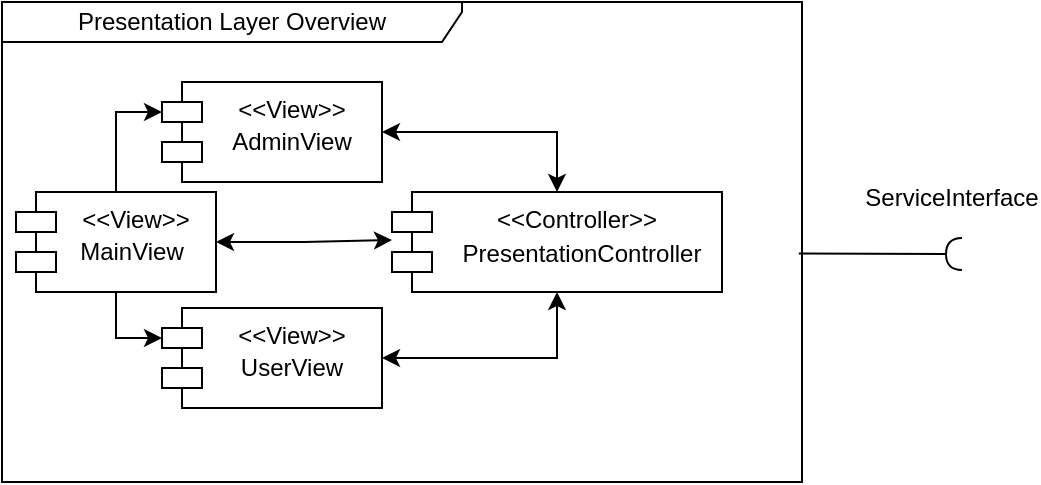 <mxfile version="22.1.22" type="embed" pages="3">
  <diagram name="Pagina-1" id="c3PeMlmYhVm_OtVVrb6A">
    <mxGraphModel dx="867" dy="788" grid="0" gridSize="10" guides="1" tooltips="1" connect="1" arrows="1" fold="1" page="1" pageScale="1" pageWidth="827" pageHeight="1169" math="0" shadow="0">
      <root>
        <mxCell id="0" />
        <mxCell id="1" parent="0" />
        <mxCell id="SnBdltg-QybXKME15Al6-14" value="Presentation Layer Overview" style="shape=umlFrame;whiteSpace=wrap;html=1;pointerEvents=0;width=230;height=20;" parent="1" vertex="1">
          <mxGeometry x="190" y="1036" width="400" height="240" as="geometry" />
        </mxCell>
        <mxCell id="SnBdltg-QybXKME15Al6-20" style="edgeStyle=orthogonalEdgeStyle;rounded=0;orthogonalLoop=1;jettySize=auto;html=1;exitX=1;exitY=0.5;exitDx=0;exitDy=0;entryX=0.5;entryY=0;entryDx=0;entryDy=0;startArrow=classic;startFill=1;" parent="1" source="SnBdltg-QybXKME15Al6-15" target="SnBdltg-QybXKME15Al6-17" edge="1">
          <mxGeometry relative="1" as="geometry" />
        </mxCell>
        <mxCell id="SnBdltg-QybXKME15Al6-15" value="&amp;lt;&amp;lt;View&amp;gt;&amp;gt;" style="shape=module;align=left;spacingLeft=20;align=center;verticalAlign=top;whiteSpace=wrap;html=1;" parent="1" vertex="1">
          <mxGeometry x="270" y="1076" width="110" height="50" as="geometry" />
        </mxCell>
        <mxCell id="SnBdltg-QybXKME15Al6-21" style="edgeStyle=orthogonalEdgeStyle;rounded=0;orthogonalLoop=1;jettySize=auto;html=1;exitX=1;exitY=0.5;exitDx=0;exitDy=0;entryX=0.5;entryY=1;entryDx=0;entryDy=0;startArrow=classic;startFill=1;" parent="1" source="SnBdltg-QybXKME15Al6-16" target="SnBdltg-QybXKME15Al6-17" edge="1">
          <mxGeometry relative="1" as="geometry" />
        </mxCell>
        <mxCell id="SnBdltg-QybXKME15Al6-16" value="&amp;lt;&amp;lt;View&amp;gt;&amp;gt;" style="shape=module;align=left;spacingLeft=20;align=center;verticalAlign=top;whiteSpace=wrap;html=1;" parent="1" vertex="1">
          <mxGeometry x="270" y="1189" width="110" height="50" as="geometry" />
        </mxCell>
        <mxCell id="SnBdltg-QybXKME15Al6-17" value="&amp;lt;&amp;lt;Controller&amp;gt;&amp;gt;" style="shape=module;align=left;spacingLeft=20;align=center;verticalAlign=top;whiteSpace=wrap;html=1;" parent="1" vertex="1">
          <mxGeometry x="385" y="1131" width="165" height="50" as="geometry" />
        </mxCell>
        <mxCell id="SnBdltg-QybXKME15Al6-18" value="AdminView" style="text;html=1;align=center;verticalAlign=middle;whiteSpace=wrap;rounded=0;" parent="1" vertex="1">
          <mxGeometry x="305" y="1096" width="60" height="20" as="geometry" />
        </mxCell>
        <mxCell id="SnBdltg-QybXKME15Al6-19" value="UserView" style="text;html=1;align=center;verticalAlign=middle;whiteSpace=wrap;rounded=0;" parent="1" vertex="1">
          <mxGeometry x="305" y="1209" width="60" height="20" as="geometry" />
        </mxCell>
        <mxCell id="SnBdltg-QybXKME15Al6-22" value="PresentationController" style="text;html=1;align=center;verticalAlign=middle;whiteSpace=wrap;rounded=0;" parent="1" vertex="1">
          <mxGeometry x="412" y="1148.5" width="136" height="27.5" as="geometry" />
        </mxCell>
        <mxCell id="SnBdltg-QybXKME15Al6-23" value="" style="rounded=0;orthogonalLoop=1;jettySize=auto;html=1;endArrow=halfCircle;endFill=0;endSize=6;strokeWidth=1;sketch=0;exitX=0.996;exitY=0.524;exitDx=0;exitDy=0;exitPerimeter=0;" parent="1" source="SnBdltg-QybXKME15Al6-14" edge="1">
          <mxGeometry relative="1" as="geometry">
            <mxPoint x="710" y="1131" as="sourcePoint" />
            <mxPoint x="670" y="1162" as="targetPoint" />
          </mxGeometry>
        </mxCell>
        <mxCell id="83ZFZFlEOQy8HvO4o5qj-17" value="&amp;lt;&amp;lt;View&amp;gt;&amp;gt;" style="shape=module;align=left;spacingLeft=20;align=center;verticalAlign=top;whiteSpace=wrap;html=1;" parent="1" vertex="1">
          <mxGeometry x="197" y="1131" width="100" height="50" as="geometry" />
        </mxCell>
        <mxCell id="83ZFZFlEOQy8HvO4o5qj-18" value="MainView" style="text;html=1;align=center;verticalAlign=middle;whiteSpace=wrap;rounded=0;" parent="1" vertex="1">
          <mxGeometry x="225" y="1146" width="60" height="30" as="geometry" />
        </mxCell>
        <mxCell id="83ZFZFlEOQy8HvO4o5qj-21" style="edgeStyle=orthogonalEdgeStyle;rounded=0;orthogonalLoop=1;jettySize=auto;html=1;endArrow=classic;endFill=1;startArrow=classic;startFill=1;" parent="1" source="83ZFZFlEOQy8HvO4o5qj-17" edge="1">
          <mxGeometry relative="1" as="geometry">
            <mxPoint x="385" y="1155" as="targetPoint" />
          </mxGeometry>
        </mxCell>
        <mxCell id="83ZFZFlEOQy8HvO4o5qj-22" style="edgeStyle=orthogonalEdgeStyle;rounded=0;orthogonalLoop=1;jettySize=auto;html=1;entryX=0;entryY=0;entryDx=0;entryDy=15;entryPerimeter=0;" parent="1" source="83ZFZFlEOQy8HvO4o5qj-17" target="SnBdltg-QybXKME15Al6-15" edge="1">
          <mxGeometry relative="1" as="geometry" />
        </mxCell>
        <mxCell id="83ZFZFlEOQy8HvO4o5qj-24" style="edgeStyle=orthogonalEdgeStyle;rounded=0;orthogonalLoop=1;jettySize=auto;html=1;entryX=0;entryY=0;entryDx=0;entryDy=15;entryPerimeter=0;" parent="1" source="83ZFZFlEOQy8HvO4o5qj-17" target="SnBdltg-QybXKME15Al6-16" edge="1">
          <mxGeometry relative="1" as="geometry" />
        </mxCell>
        <mxCell id="83ZFZFlEOQy8HvO4o5qj-25" value="ServiceInterface" style="text;html=1;align=center;verticalAlign=middle;whiteSpace=wrap;rounded=0;" parent="1" vertex="1">
          <mxGeometry x="635" y="1118.5" width="60" height="30" as="geometry" />
        </mxCell>
      </root>
    </mxGraphModel>
  </diagram>
  <diagram id="l8BSbbawQsfUxA45AEC7" name="Pagina-2">
    <mxGraphModel dx="1235" dy="655" grid="0" gridSize="10" guides="1" tooltips="1" connect="1" arrows="1" fold="1" page="1" pageScale="1" pageWidth="827" pageHeight="1169" math="0" shadow="0">
      <root>
        <mxCell id="0" />
        <mxCell id="1" parent="0" />
        <mxCell id="5e6Cy8_qdP70tfMI_Fxi-5" value="" style="verticalLabelPosition=bottom;verticalAlign=top;html=1;shape=hexagon;perimeter=hexagonPerimeter2;arcSize=6;size=0.27;rotation=90;rounded=1;fillColor=#dae8fc;strokeColor=#6c8ebf;" parent="1" vertex="1">
          <mxGeometry x="221.33" y="-179.62" width="382.12" height="812.35" as="geometry" />
        </mxCell>
        <mxCell id="xdu60dgik_DpMoB7qfmR-3" value="" style="verticalLabelPosition=bottom;verticalAlign=top;html=1;shape=hexagon;perimeter=hexagonPerimeter2;arcSize=6;size=0.27;rotation=-90;rounded=1;fillColor=#d5e8d4;strokeColor=#82b366;" parent="1" vertex="1">
          <mxGeometry x="273.78" y="9.43" width="279.63" height="434.26" as="geometry" />
        </mxCell>
        <mxCell id="5e6Cy8_qdP70tfMI_Fxi-6" value="" style="verticalLabelPosition=bottom;verticalAlign=top;html=1;shape=hexagon;perimeter=hexagonPerimeter2;arcSize=6;size=0.27;rotation=90;fillColor=#f8cecc;strokeColor=#b85450;rounded=1;" parent="1" vertex="1">
          <mxGeometry x="315.5" y="64.5" width="196.19" height="320.83" as="geometry" />
        </mxCell>
        <mxCell id="5e6Cy8_qdP70tfMI_Fxi-7" value="Domain" style="text;html=1;align=center;verticalAlign=middle;whiteSpace=wrap;rounded=0;" parent="1" vertex="1">
          <mxGeometry x="383.6" y="130" width="60" height="30" as="geometry" />
        </mxCell>
        <mxCell id="xdu60dgik_DpMoB7qfmR-1" value="&amp;lt;&amp;lt;Domain&amp;gt;&amp;gt;" style="shape=module;align=left;spacingLeft=20;align=center;verticalAlign=top;whiteSpace=wrap;html=1;" parent="1" vertex="1">
          <mxGeometry x="370" y="203" width="100" height="50" as="geometry" />
        </mxCell>
        <mxCell id="xdu60dgik_DpMoB7qfmR-2" value="Domain" style="text;html=1;align=center;verticalAlign=middle;whiteSpace=wrap;rounded=0;" parent="1" vertex="1">
          <mxGeometry x="400" y="220" width="60" height="23" as="geometry" />
        </mxCell>
        <mxCell id="xdu60dgik_DpMoB7qfmR-4" value="Application" style="text;html=1;align=center;verticalAlign=middle;whiteSpace=wrap;rounded=0;" parent="1" vertex="1">
          <mxGeometry x="389.3" y="90" width="60" height="30" as="geometry" />
        </mxCell>
        <mxCell id="xdu60dgik_DpMoB7qfmR-5" value="Infrastructure" style="text;html=1;align=center;verticalAlign=middle;whiteSpace=wrap;rounded=0;" parent="1" vertex="1">
          <mxGeometry x="374.6" y="40" width="78" height="30" as="geometry" />
        </mxCell>
        <mxCell id="fMfReAXOut_ZUWQkNyzk-4" value="" style="rounded=0;whiteSpace=wrap;html=1;" parent="1" vertex="1">
          <mxGeometry x="240" y="260" width="70" height="30" as="geometry" />
        </mxCell>
        <mxCell id="fMfReAXOut_ZUWQkNyzk-5" value="&amp;lt;&amp;lt;Port&amp;gt;&amp;gt;" style="text;html=1;align=center;verticalAlign=middle;whiteSpace=wrap;rounded=0;" parent="1" vertex="1">
          <mxGeometry x="245" y="260" width="60" height="18.44" as="geometry" />
        </mxCell>
        <mxCell id="fMfReAXOut_ZUWQkNyzk-6" value="LoginPort" style="text;html=1;align=center;verticalAlign=middle;whiteSpace=wrap;rounded=0;" parent="1" vertex="1">
          <mxGeometry x="232.5" y="270" width="85" height="20" as="geometry" />
        </mxCell>
        <mxCell id="Nb3YqzTf6RpgEYNNnN5U-3" value="" style="rounded=0;whiteSpace=wrap;html=1;" vertex="1" parent="1">
          <mxGeometry x="240" y="209.91" width="70" height="30" as="geometry" />
        </mxCell>
        <mxCell id="Nb3YqzTf6RpgEYNNnN5U-4" value="&amp;lt;&amp;lt;Port&amp;gt;&amp;gt;" style="text;html=1;align=center;verticalAlign=middle;whiteSpace=wrap;rounded=0;" vertex="1" parent="1">
          <mxGeometry x="245" y="209.91" width="60" height="18.44" as="geometry" />
        </mxCell>
        <mxCell id="Nb3YqzTf6RpgEYNNnN5U-5" value="UserPort" style="text;html=1;align=center;verticalAlign=middle;whiteSpace=wrap;rounded=0;" vertex="1" parent="1">
          <mxGeometry x="232.5" y="219.91" width="85" height="20" as="geometry" />
        </mxCell>
        <mxCell id="Nb3YqzTf6RpgEYNNnN5U-6" value="" style="rounded=0;whiteSpace=wrap;html=1;" vertex="1" parent="1">
          <mxGeometry x="240" y="160" width="70" height="30" as="geometry" />
        </mxCell>
        <mxCell id="Nb3YqzTf6RpgEYNNnN5U-7" value="&amp;lt;&amp;lt;Port&amp;gt;&amp;gt;" style="text;html=1;align=center;verticalAlign=middle;whiteSpace=wrap;rounded=0;" vertex="1" parent="1">
          <mxGeometry x="245" y="160" width="60" height="18.44" as="geometry" />
        </mxCell>
        <mxCell id="Nb3YqzTf6RpgEYNNnN5U-8" value="AdminPort" style="text;html=1;align=center;verticalAlign=middle;whiteSpace=wrap;rounded=0;" vertex="1" parent="1">
          <mxGeometry x="232.5" y="170" width="85" height="20" as="geometry" />
        </mxCell>
        <mxCell id="Nb3YqzTf6RpgEYNNnN5U-9" value="" style="rounded=0;whiteSpace=wrap;html=1;" vertex="1" parent="1">
          <mxGeometry x="510" y="261.56" width="90" height="30" as="geometry" />
        </mxCell>
        <mxCell id="Nb3YqzTf6RpgEYNNnN5U-10" value="&amp;lt;&amp;lt;Port&amp;gt;&amp;gt;" style="text;html=1;align=center;verticalAlign=middle;whiteSpace=wrap;rounded=0;" vertex="1" parent="1">
          <mxGeometry x="524.19" y="261.56" width="60" height="18.44" as="geometry" />
        </mxCell>
        <mxCell id="Nb3YqzTf6RpgEYNNnN5U-11" value="RideRepository" style="text;html=1;align=center;verticalAlign=middle;whiteSpace=wrap;rounded=0;" vertex="1" parent="1">
          <mxGeometry x="511.69" y="271.56" width="85" height="20" as="geometry" />
        </mxCell>
        <mxCell id="Nb3YqzTf6RpgEYNNnN5U-12" value="" style="rounded=0;whiteSpace=wrap;html=1;" vertex="1" parent="1">
          <mxGeometry x="510" y="211.47" width="90" height="30" as="geometry" />
        </mxCell>
        <mxCell id="Nb3YqzTf6RpgEYNNnN5U-13" value="&amp;lt;&amp;lt;Port&amp;gt;&amp;gt;" style="text;html=1;align=center;verticalAlign=middle;whiteSpace=wrap;rounded=0;" vertex="1" parent="1">
          <mxGeometry x="524.19" y="211.47" width="60" height="18.44" as="geometry" />
        </mxCell>
        <mxCell id="Nb3YqzTf6RpgEYNNnN5U-14" value="UserRepository" style="text;html=1;align=center;verticalAlign=middle;whiteSpace=wrap;rounded=0;" vertex="1" parent="1">
          <mxGeometry x="511.69" y="221.47" width="85" height="20" as="geometry" />
        </mxCell>
        <mxCell id="Nb3YqzTf6RpgEYNNnN5U-30" style="rounded=0;orthogonalLoop=1;jettySize=auto;html=1;exitX=1;exitY=0.5;exitDx=0;exitDy=0;entryX=0;entryY=0.25;entryDx=0;entryDy=0;strokeColor=default;startArrow=classic;startFill=1;endArrow=none;endFill=0;" edge="1" parent="1" source="Nb3YqzTf6RpgEYNNnN5U-15" target="Nb3YqzTf6RpgEYNNnN5U-28">
          <mxGeometry relative="1" as="geometry" />
        </mxCell>
        <mxCell id="Nb3YqzTf6RpgEYNNnN5U-15" value="" style="rounded=0;whiteSpace=wrap;html=1;" vertex="1" parent="1">
          <mxGeometry x="510" y="161.56" width="90" height="30" as="geometry" />
        </mxCell>
        <mxCell id="Nb3YqzTf6RpgEYNNnN5U-16" value="&amp;lt;&amp;lt;Port&amp;gt;&amp;gt;" style="text;html=1;align=center;verticalAlign=middle;whiteSpace=wrap;rounded=0;" vertex="1" parent="1">
          <mxGeometry x="524.19" y="161.56" width="60" height="18.44" as="geometry" />
        </mxCell>
        <mxCell id="Nb3YqzTf6RpgEYNNnN5U-17" value="EBikeRepository" style="text;html=1;align=center;verticalAlign=middle;whiteSpace=wrap;rounded=0;" vertex="1" parent="1">
          <mxGeometry x="511.69" y="171.56" width="85" height="20" as="geometry" />
        </mxCell>
        <mxCell id="Nb3YqzTf6RpgEYNNnN5U-19" style="rounded=0;orthogonalLoop=1;jettySize=auto;html=1;exitX=1;exitY=0.5;exitDx=0;exitDy=0;entryX=0;entryY=0.5;entryDx=0;entryDy=0;" edge="1" parent="1" source="Nb3YqzTf6RpgEYNNnN5U-18" target="Nb3YqzTf6RpgEYNNnN5U-8">
          <mxGeometry relative="1" as="geometry" />
        </mxCell>
        <mxCell id="Nb3YqzTf6RpgEYNNnN5U-20" style="rounded=0;orthogonalLoop=1;jettySize=auto;html=1;exitX=1;exitY=0.5;exitDx=0;exitDy=0;entryX=0;entryY=0.25;entryDx=0;entryDy=0;" edge="1" parent="1" source="Nb3YqzTf6RpgEYNNnN5U-18" target="Nb3YqzTf6RpgEYNNnN5U-5">
          <mxGeometry relative="1" as="geometry" />
        </mxCell>
        <mxCell id="Nb3YqzTf6RpgEYNNnN5U-21" style="rounded=0;orthogonalLoop=1;jettySize=auto;html=1;exitX=1;exitY=0.5;exitDx=0;exitDy=0;entryX=0;entryY=0.25;entryDx=0;entryDy=0;" edge="1" parent="1" source="Nb3YqzTf6RpgEYNNnN5U-18" target="fMfReAXOut_ZUWQkNyzk-6">
          <mxGeometry relative="1" as="geometry" />
        </mxCell>
        <mxCell id="Nb3YqzTf6RpgEYNNnN5U-18" value="&amp;lt;&amp;lt;Adapter&amp;gt;&amp;gt;" style="shape=module;align=left;spacingLeft=20;align=center;verticalAlign=top;whiteSpace=wrap;html=1;" vertex="1" parent="1">
          <mxGeometry x="30" y="199.91" width="120" height="50" as="geometry" />
        </mxCell>
        <mxCell id="Nb3YqzTf6RpgEYNNnN5U-22" value="ViewAdapter" style="text;html=1;align=center;verticalAlign=middle;whiteSpace=wrap;rounded=0;" vertex="1" parent="1">
          <mxGeometry x="60" y="216.5" width="80" height="23.5" as="geometry" />
        </mxCell>
        <mxCell id="Nb3YqzTf6RpgEYNNnN5U-25" style="edgeStyle=orthogonalEdgeStyle;rounded=0;orthogonalLoop=1;jettySize=auto;html=1;exitX=0.5;exitY=0;exitDx=0;exitDy=0;endArrow=none;endFill=0;entryX=0.5;entryY=1;entryDx=0;entryDy=0;" edge="1" parent="1" source="Nb3YqzTf6RpgEYNNnN5U-24" target="Nb3YqzTf6RpgEYNNnN5U-18">
          <mxGeometry relative="1" as="geometry">
            <mxPoint x="40" y="450" as="targetPoint" />
          </mxGeometry>
        </mxCell>
        <mxCell id="Nb3YqzTf6RpgEYNNnN5U-24" value="" style="ellipse;whiteSpace=wrap;html=1;aspect=fixed;" vertex="1" parent="1">
          <mxGeometry x="70" y="443.69" width="40" height="40" as="geometry" />
        </mxCell>
        <mxCell id="Nb3YqzTf6RpgEYNNnN5U-26" value="PresentationController" style="text;html=1;align=center;verticalAlign=middle;whiteSpace=wrap;rounded=0;" vertex="1" parent="1">
          <mxGeometry x="130" y="430" width="60" height="30" as="geometry" />
        </mxCell>
        <mxCell id="Nb3YqzTf6RpgEYNNnN5U-40" style="rounded=0;orthogonalLoop=1;jettySize=auto;html=1;exitX=0.5;exitY=0;exitDx=0;exitDy=0;entryX=0.5;entryY=1;entryDx=0;entryDy=0;startArrow=classic;startFill=1;endArrow=classicThin;endFill=1;" edge="1" parent="1" source="Nb3YqzTf6RpgEYNNnN5U-37" target="Nb3YqzTf6RpgEYNNnN5U-27">
          <mxGeometry relative="1" as="geometry" />
        </mxCell>
        <mxCell id="Nb3YqzTf6RpgEYNNnN5U-35" style="edgeStyle=orthogonalEdgeStyle;rounded=0;orthogonalLoop=1;jettySize=auto;html=1;exitX=1;exitY=0.5;exitDx=0;exitDy=0;entryX=0.068;entryY=0.62;entryDx=0;entryDy=0;entryPerimeter=0;startArrow=classic;startFill=1;endArrow=none;endFill=0;" edge="1" parent="1" source="Nb3YqzTf6RpgEYNNnN5U-9" target="Nb3YqzTf6RpgEYNNnN5U-33">
          <mxGeometry relative="1" as="geometry" />
        </mxCell>
        <mxCell id="Nb3YqzTf6RpgEYNNnN5U-36" style="edgeStyle=orthogonalEdgeStyle;rounded=0;orthogonalLoop=1;jettySize=auto;html=1;exitX=1;exitY=0.5;exitDx=0;exitDy=0;entryX=0.06;entryY=0.629;entryDx=0;entryDy=0;entryPerimeter=0;startArrow=classic;startFill=1;endArrow=none;endFill=0;" edge="1" parent="1" source="Nb3YqzTf6RpgEYNNnN5U-12" target="Nb3YqzTf6RpgEYNNnN5U-31">
          <mxGeometry relative="1" as="geometry" />
        </mxCell>
        <mxCell id="Nb3YqzTf6RpgEYNNnN5U-37" value="" style="shape=module;align=left;spacingLeft=20;align=center;verticalAlign=top;whiteSpace=wrap;html=1;" vertex="1" parent="1">
          <mxGeometry x="701" y="433.19" width="100" height="50" as="geometry" />
        </mxCell>
        <mxCell id="Nb3YqzTf6RpgEYNNnN5U-38" value="" style="shape=module;align=left;spacingLeft=20;align=center;verticalAlign=top;whiteSpace=wrap;html=1;" vertex="1" parent="1">
          <mxGeometry x="694" y="437.88" width="100" height="50" as="geometry" />
        </mxCell>
        <mxCell id="Nb3YqzTf6RpgEYNNnN5U-39" value="&amp;lt;&amp;lt;Database&amp;gt;&amp;gt;" style="shape=module;align=left;spacingLeft=20;align=center;verticalAlign=top;whiteSpace=wrap;html=1;" vertex="1" parent="1">
          <mxGeometry x="684" y="444.19" width="100" height="50" as="geometry" />
        </mxCell>
        <mxCell id="Nb3YqzTf6RpgEYNNnN5U-27" value="&amp;lt;&amp;lt;Adapter&amp;gt;&amp;gt;" style="shape=module;align=left;spacingLeft=20;align=center;verticalAlign=top;whiteSpace=wrap;html=1;" vertex="1" parent="1">
          <mxGeometry x="670" y="147.67" width="160" height="46.22" as="geometry" />
        </mxCell>
        <mxCell id="Nb3YqzTf6RpgEYNNnN5U-28" value="EBikeRepositoryAdapter" style="text;html=1;align=center;verticalAlign=middle;whiteSpace=wrap;rounded=0;" vertex="1" parent="1">
          <mxGeometry x="690" y="171.56" width="146" height="18.41" as="geometry" />
        </mxCell>
        <mxCell id="Nb3YqzTf6RpgEYNNnN5U-31" value="&amp;lt;&amp;lt;Adapter&amp;gt;&amp;gt;" style="shape=module;align=left;spacingLeft=20;align=center;verticalAlign=top;whiteSpace=wrap;html=1;" vertex="1" parent="1">
          <mxGeometry x="670" y="198.1" width="160" height="44" as="geometry" />
        </mxCell>
        <mxCell id="Nb3YqzTf6RpgEYNNnN5U-32" value="RideRepositoryAdapter" style="text;html=1;align=center;verticalAlign=middle;whiteSpace=wrap;rounded=0;" vertex="1" parent="1">
          <mxGeometry x="684" y="223.69" width="146" height="18.41" as="geometry" />
        </mxCell>
        <mxCell id="Nb3YqzTf6RpgEYNNnN5U-33" value="&amp;lt;&amp;lt;Adapter&amp;gt;&amp;gt;" style="shape=module;align=left;spacingLeft=20;align=center;verticalAlign=top;whiteSpace=wrap;html=1;" vertex="1" parent="1">
          <mxGeometry x="670" y="249.91" width="160" height="44" as="geometry" />
        </mxCell>
        <mxCell id="Nb3YqzTf6RpgEYNNnN5U-34" value="UserRepositoryAdapter" style="text;html=1;align=center;verticalAlign=middle;whiteSpace=wrap;rounded=0;" vertex="1" parent="1">
          <mxGeometry x="684" y="273.78" width="146" height="18.41" as="geometry" />
        </mxCell>
      </root>
    </mxGraphModel>
  </diagram>
  <diagram id="Zp_OtOlyOws5o3_Pl5HQ" name="Page-3">
    <mxGraphModel dx="867" dy="788" grid="1" gridSize="10" guides="1" tooltips="1" connect="1" arrows="1" fold="1" page="1" pageScale="1" pageWidth="850" pageHeight="1100" math="0" shadow="0">
      <root>
        <mxCell id="0" />
        <mxCell id="1" parent="0" />
        <mxCell id="NRUBaz2XiSX1UWcu7v3M-1" value="&lt;font style=&quot;font-size: 14px;&quot;&gt;&amp;lt;&amp;lt;Presentation Layer&amp;gt;&amp;gt;&lt;/font&gt;" style="shape=module;align=left;spacingLeft=20;align=center;verticalAlign=top;whiteSpace=wrap;html=1;" vertex="1" parent="1">
          <mxGeometry x="250" width="316" height="80" as="geometry" />
        </mxCell>
        <mxCell id="NRUBaz2XiSX1UWcu7v3M-2" value="&lt;font style=&quot;font-size: 14px;&quot;&gt;&amp;lt;&amp;lt;Business Layer&amp;gt;&amp;gt;&lt;/font&gt;" style="shape=module;align=left;spacingLeft=20;align=center;verticalAlign=top;whiteSpace=wrap;html=1;" vertex="1" parent="1">
          <mxGeometry x="231" y="150" width="366" height="262" as="geometry" />
        </mxCell>
        <mxCell id="NRUBaz2XiSX1UWcu7v3M-3" value="" style="ellipse;whiteSpace=wrap;html=1;align=center;aspect=fixed;fillColor=none;strokeColor=none;resizable=0;perimeter=centerPerimeter;rotatable=0;allowArrows=0;points=[];outlineConnect=1;" vertex="1" parent="1">
          <mxGeometry x="215" y="140" width="10" height="10" as="geometry" />
        </mxCell>
        <mxCell id="NRUBaz2XiSX1UWcu7v3M-4" value="" style="rounded=0;orthogonalLoop=1;jettySize=auto;html=1;endArrow=halfCircle;endFill=0;endSize=6;strokeWidth=1;sketch=0;exitX=0.5;exitY=1;exitDx=0;exitDy=0;" edge="1" parent="1">
          <mxGeometry relative="1" as="geometry">
            <mxPoint x="407.8" y="80" as="sourcePoint" />
            <mxPoint x="408" y="115" as="targetPoint" />
          </mxGeometry>
        </mxCell>
        <mxCell id="NRUBaz2XiSX1UWcu7v3M-5" value="" style="rounded=0;orthogonalLoop=1;jettySize=auto;html=1;endArrow=oval;endFill=0;sketch=0;sourcePerimeterSpacing=0;targetPerimeterSpacing=0;endSize=10;exitX=0.486;exitY=0;exitDx=0;exitDy=0;exitPerimeter=0;" edge="1" parent="1" source="NRUBaz2XiSX1UWcu7v3M-2">
          <mxGeometry relative="1" as="geometry">
            <mxPoint x="440" y="125" as="sourcePoint" />
            <mxPoint x="408" y="115" as="targetPoint" />
          </mxGeometry>
        </mxCell>
        <mxCell id="NRUBaz2XiSX1UWcu7v3M-6" value="" style="ellipse;whiteSpace=wrap;html=1;align=center;aspect=fixed;fillColor=none;strokeColor=none;resizable=0;perimeter=centerPerimeter;rotatable=0;allowArrows=0;points=[];outlineConnect=1;" vertex="1" parent="1">
          <mxGeometry x="455" y="120" width="10" height="10" as="geometry" />
        </mxCell>
        <mxCell id="NRUBaz2XiSX1UWcu7v3M-7" value="&lt;font style=&quot;font-size: 14px;&quot;&gt;&amp;lt;&amp;lt;Persistance Layer&amp;gt;&amp;gt;&lt;/font&gt;" style="shape=module;align=left;spacingLeft=20;align=center;verticalAlign=top;whiteSpace=wrap;html=1;" vertex="1" parent="1">
          <mxGeometry x="256" y="480" width="316" height="80" as="geometry" />
        </mxCell>
        <mxCell id="NRUBaz2XiSX1UWcu7v3M-8" value="&lt;font style=&quot;font-size: 14px;&quot;&gt;&amp;lt;&amp;lt;DatabaseLayer&amp;gt;&amp;gt;&lt;/font&gt;" style="shape=module;align=left;spacingLeft=20;align=center;verticalAlign=top;whiteSpace=wrap;html=1;" vertex="1" parent="1">
          <mxGeometry x="210.1" y="639" width="407.8" height="231" as="geometry" />
        </mxCell>
        <mxCell id="NRUBaz2XiSX1UWcu7v3M-9" value="" style="rounded=0;orthogonalLoop=1;jettySize=auto;html=1;endArrow=halfCircle;endFill=0;endSize=6;strokeWidth=1;sketch=0;exitX=0.5;exitY=1;exitDx=0;exitDy=0;" edge="1" parent="1" source="NRUBaz2XiSX1UWcu7v3M-7">
          <mxGeometry relative="1" as="geometry">
            <mxPoint x="480" y="495" as="sourcePoint" />
            <mxPoint x="414" y="602" as="targetPoint" />
            <Array as="points" />
          </mxGeometry>
        </mxCell>
        <mxCell id="NRUBaz2XiSX1UWcu7v3M-10" value="" style="rounded=0;orthogonalLoop=1;jettySize=auto;html=1;endArrow=oval;endFill=0;sketch=0;sourcePerimeterSpacing=0;targetPerimeterSpacing=0;endSize=10;exitX=0.5;exitY=0;exitDx=0;exitDy=0;" edge="1" parent="1" source="NRUBaz2XiSX1UWcu7v3M-8">
          <mxGeometry relative="1" as="geometry">
            <mxPoint x="440" y="495" as="sourcePoint" />
            <mxPoint x="414" y="602" as="targetPoint" />
          </mxGeometry>
        </mxCell>
        <mxCell id="NRUBaz2XiSX1UWcu7v3M-11" value="" style="ellipse;whiteSpace=wrap;html=1;align=center;aspect=fixed;fillColor=none;strokeColor=none;resizable=0;perimeter=centerPerimeter;rotatable=0;allowArrows=0;points=[];outlineConnect=1;" vertex="1" parent="1">
          <mxGeometry x="455" y="490" width="10" height="10" as="geometry" />
        </mxCell>
        <mxCell id="NRUBaz2XiSX1UWcu7v3M-12" value="" style="ellipse;whiteSpace=wrap;html=1;align=center;aspect=fixed;fillColor=none;strokeColor=none;resizable=0;perimeter=centerPerimeter;rotatable=0;allowArrows=0;points=[];outlineConnect=1;" vertex="1" parent="1">
          <mxGeometry x="305" y="270" width="10" height="10" as="geometry" />
        </mxCell>
        <mxCell id="NRUBaz2XiSX1UWcu7v3M-13" value="" style="rounded=0;orthogonalLoop=1;jettySize=auto;html=1;endArrow=oval;endFill=0;sketch=0;sourcePerimeterSpacing=0;targetPerimeterSpacing=0;endSize=10;exitX=0.5;exitY=0;exitDx=0;exitDy=0;" edge="1" parent="1" source="NRUBaz2XiSX1UWcu7v3M-7">
          <mxGeometry relative="1" as="geometry">
            <mxPoint x="500" y="330" as="sourcePoint" />
            <mxPoint x="414" y="445" as="targetPoint" />
          </mxGeometry>
        </mxCell>
        <mxCell id="NRUBaz2XiSX1UWcu7v3M-14" value="&amp;lt;&amp;lt;Service&amp;gt;&amp;gt;" style="shape=module;align=left;spacingLeft=20;align=center;verticalAlign=top;whiteSpace=wrap;html=1;" vertex="1" parent="1">
          <mxGeometry x="268" y="188" width="280" height="70" as="geometry" />
        </mxCell>
        <mxCell id="NRUBaz2XiSX1UWcu7v3M-15" value="&amp;lt;&amp;lt;Domain&amp;gt;&amp;gt;" style="shape=module;align=left;spacingLeft=20;align=center;verticalAlign=top;whiteSpace=wrap;html=1;" vertex="1" parent="1">
          <mxGeometry x="270" y="300" width="280" height="70" as="geometry" />
        </mxCell>
        <mxCell id="NRUBaz2XiSX1UWcu7v3M-16" value="Admin/Login/User Service" style="text;html=1;align=center;verticalAlign=middle;whiteSpace=wrap;rounded=0;" vertex="1" parent="1">
          <mxGeometry x="391" y="100" width="210" height="30" as="geometry" />
        </mxCell>
        <mxCell id="NRUBaz2XiSX1UWcu7v3M-17" value="PresentationController" style="text;html=1;align=center;verticalAlign=middle;whiteSpace=wrap;rounded=0;" vertex="1" parent="1">
          <mxGeometry x="342" y="30" width="132" height="30" as="geometry" />
        </mxCell>
        <mxCell id="NRUBaz2XiSX1UWcu7v3M-18" value="DomainController" style="text;html=1;align=center;verticalAlign=middle;whiteSpace=wrap;rounded=0;" vertex="1" parent="1">
          <mxGeometry x="425" y="270" width="100" height="20" as="geometry" />
        </mxCell>
        <mxCell id="NRUBaz2XiSX1UWcu7v3M-19" value="ServiceImpl" style="text;html=1;align=center;verticalAlign=middle;whiteSpace=wrap;rounded=0;" vertex="1" parent="1">
          <mxGeometry x="375" y="208" width="90" height="30" as="geometry" />
        </mxCell>
        <mxCell id="NRUBaz2XiSX1UWcu7v3M-20" value="DomainControllerImpl" style="text;html=1;align=center;verticalAlign=middle;whiteSpace=wrap;rounded=0;" vertex="1" parent="1">
          <mxGeometry x="367" y="320" width="120" height="30" as="geometry" />
        </mxCell>
        <mxCell id="NRUBaz2XiSX1UWcu7v3M-21" value="EBike\User\RideRepository" style="text;html=1;align=center;verticalAlign=middle;whiteSpace=wrap;rounded=0;" vertex="1" parent="1">
          <mxGeometry x="425" y="435" width="156" height="30" as="geometry" />
        </mxCell>
        <mxCell id="NRUBaz2XiSX1UWcu7v3M-22" value="Ebike\User\RideRepositoryImpl" style="text;html=1;align=center;verticalAlign=middle;whiteSpace=wrap;rounded=0;" vertex="1" parent="1">
          <mxGeometry x="334" y="505" width="172" height="30" as="geometry" />
        </mxCell>
        <mxCell id="NRUBaz2XiSX1UWcu7v3M-23" value="Database" style="text;html=1;align=center;verticalAlign=middle;whiteSpace=wrap;rounded=0;" vertex="1" parent="1">
          <mxGeometry x="430" y="585" width="60" height="30" as="geometry" />
        </mxCell>
        <mxCell id="NRUBaz2XiSX1UWcu7v3M-24" value="" style="rounded=0;orthogonalLoop=1;jettySize=auto;html=1;endArrow=halfCircle;endFill=0;endSize=6;strokeWidth=1;sketch=0;exitX=0.5;exitY=1;exitDx=0;exitDy=0;" edge="1" parent="1">
          <mxGeometry relative="1" as="geometry">
            <mxPoint x="412" y="260" as="sourcePoint" />
            <mxPoint x="412" y="282" as="targetPoint" />
          </mxGeometry>
        </mxCell>
        <mxCell id="NRUBaz2XiSX1UWcu7v3M-25" value="" style="rounded=0;orthogonalLoop=1;jettySize=auto;html=1;endArrow=oval;endFill=0;sketch=0;sourcePerimeterSpacing=0;targetPerimeterSpacing=0;endSize=10;exitX=0.5;exitY=0;exitDx=0;exitDy=0;" edge="1" parent="1">
          <mxGeometry relative="1" as="geometry">
            <mxPoint x="412" y="300" as="sourcePoint" />
            <mxPoint x="412" y="281" as="targetPoint" />
          </mxGeometry>
        </mxCell>
        <mxCell id="NRUBaz2XiSX1UWcu7v3M-26" value="&lt;font style=&quot;font-size: 12px;&quot;&gt;&amp;lt;&amp;lt;Configuration&amp;gt;&amp;gt;&lt;/font&gt;&lt;div style=&quot;&quot;&gt;&lt;font style=&quot;font-size: 12px;&quot;&gt;&lt;br&gt;&lt;/font&gt;&lt;/div&gt;&lt;div style=&quot;&quot;&gt;&lt;font style=&quot;font-size: 12px;&quot;&gt;DatabaseConfiguration&lt;/font&gt;&lt;/div&gt;" style="shape=module;align=left;spacingLeft=20;align=center;verticalAlign=top;whiteSpace=wrap;html=1;" vertex="1" parent="1">
          <mxGeometry x="274" y="782" width="280" height="70" as="geometry" />
        </mxCell>
        <mxCell id="NRUBaz2XiSX1UWcu7v3M-27" value="" style="rounded=0;orthogonalLoop=1;jettySize=auto;html=1;endArrow=halfCircle;endFill=0;endSize=6;strokeWidth=1;sketch=0;exitX=0.5;exitY=1;exitDx=0;exitDy=0;" edge="1" parent="1" source="NRUBaz2XiSX1UWcu7v3M-2">
          <mxGeometry relative="1" as="geometry">
            <mxPoint x="500" y="250" as="sourcePoint" />
            <mxPoint x="414" y="445" as="targetPoint" />
          </mxGeometry>
        </mxCell>
        <mxCell id="NRUBaz2XiSX1UWcu7v3M-28" value="" style="rounded=0;orthogonalLoop=1;jettySize=auto;html=1;endArrow=oval;endFill=0;sketch=0;sourcePerimeterSpacing=0;targetPerimeterSpacing=0;endSize=10;exitX=0.5;exitY=0;exitDx=0;exitDy=0;" edge="1" parent="1">
          <mxGeometry relative="1" as="geometry">
            <mxPoint x="413" y="782" as="sourcePoint" />
            <mxPoint x="413.16" y="768" as="targetPoint" />
          </mxGeometry>
        </mxCell>
        <mxCell id="NRUBaz2XiSX1UWcu7v3M-29" value="&amp;lt;&amp;lt;Database&amp;gt;&amp;gt;" style="shape=module;align=left;spacingLeft=20;align=center;verticalAlign=top;whiteSpace=wrap;html=1;" vertex="1" parent="1">
          <mxGeometry x="274" y="670" width="280" height="70" as="geometry" />
        </mxCell>
        <mxCell id="NRUBaz2XiSX1UWcu7v3M-30" value="" style="rounded=0;orthogonalLoop=1;jettySize=auto;html=1;endArrow=halfCircle;endFill=0;endSize=6;strokeWidth=1;sketch=0;" edge="1" parent="1">
          <mxGeometry relative="1" as="geometry">
            <mxPoint x="413" y="740" as="sourcePoint" />
            <mxPoint x="413" y="768" as="targetPoint" />
            <Array as="points" />
          </mxGeometry>
        </mxCell>
        <mxCell id="NRUBaz2XiSX1UWcu7v3M-31" value="DatabaseImpl" style="text;html=1;align=center;verticalAlign=middle;whiteSpace=wrap;rounded=0;" vertex="1" parent="1">
          <mxGeometry x="393" y="693" width="60" height="30" as="geometry" />
        </mxCell>
      </root>
    </mxGraphModel>
  </diagram>
</mxfile>
